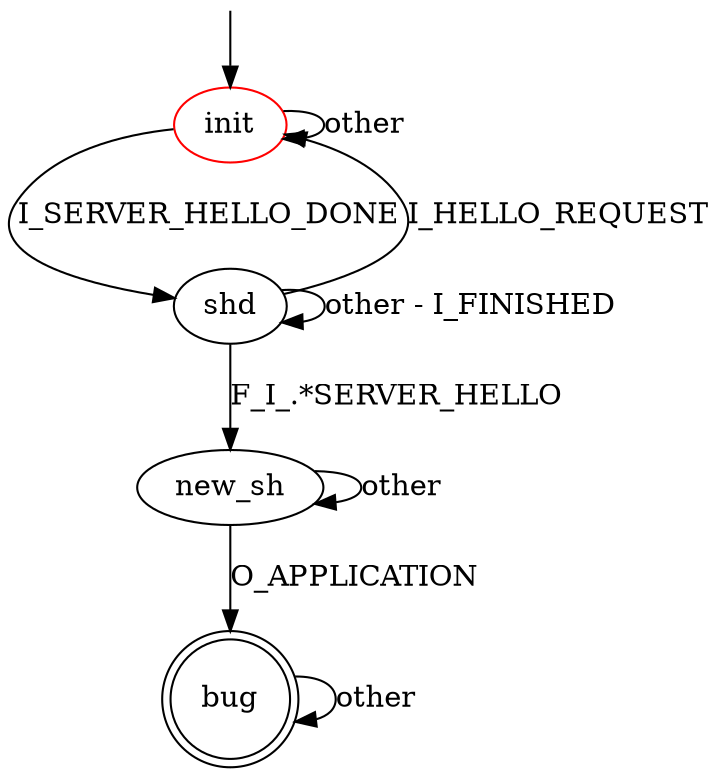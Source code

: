 digraph G {
label=""
init [color="red"]
bug [shape="doublecircle"]

init -> shd [label="I_SERVER_HELLO_DONE"]
init -> init [label="other"]
shd -> new_sh [label="F_I_.*SERVER_HELLO"]
shd -> init [label="I_HELLO_REQUEST"]
shd -> shd [label="other - I_FINISHED"]
new_sh -> bug [label="O_APPLICATION"]
new_sh -> new_sh [label="other"]
bug -> bug [label="other"]

__start0 [label="" shape="none" width="0" height="0"];
__start0 -> init;
}
